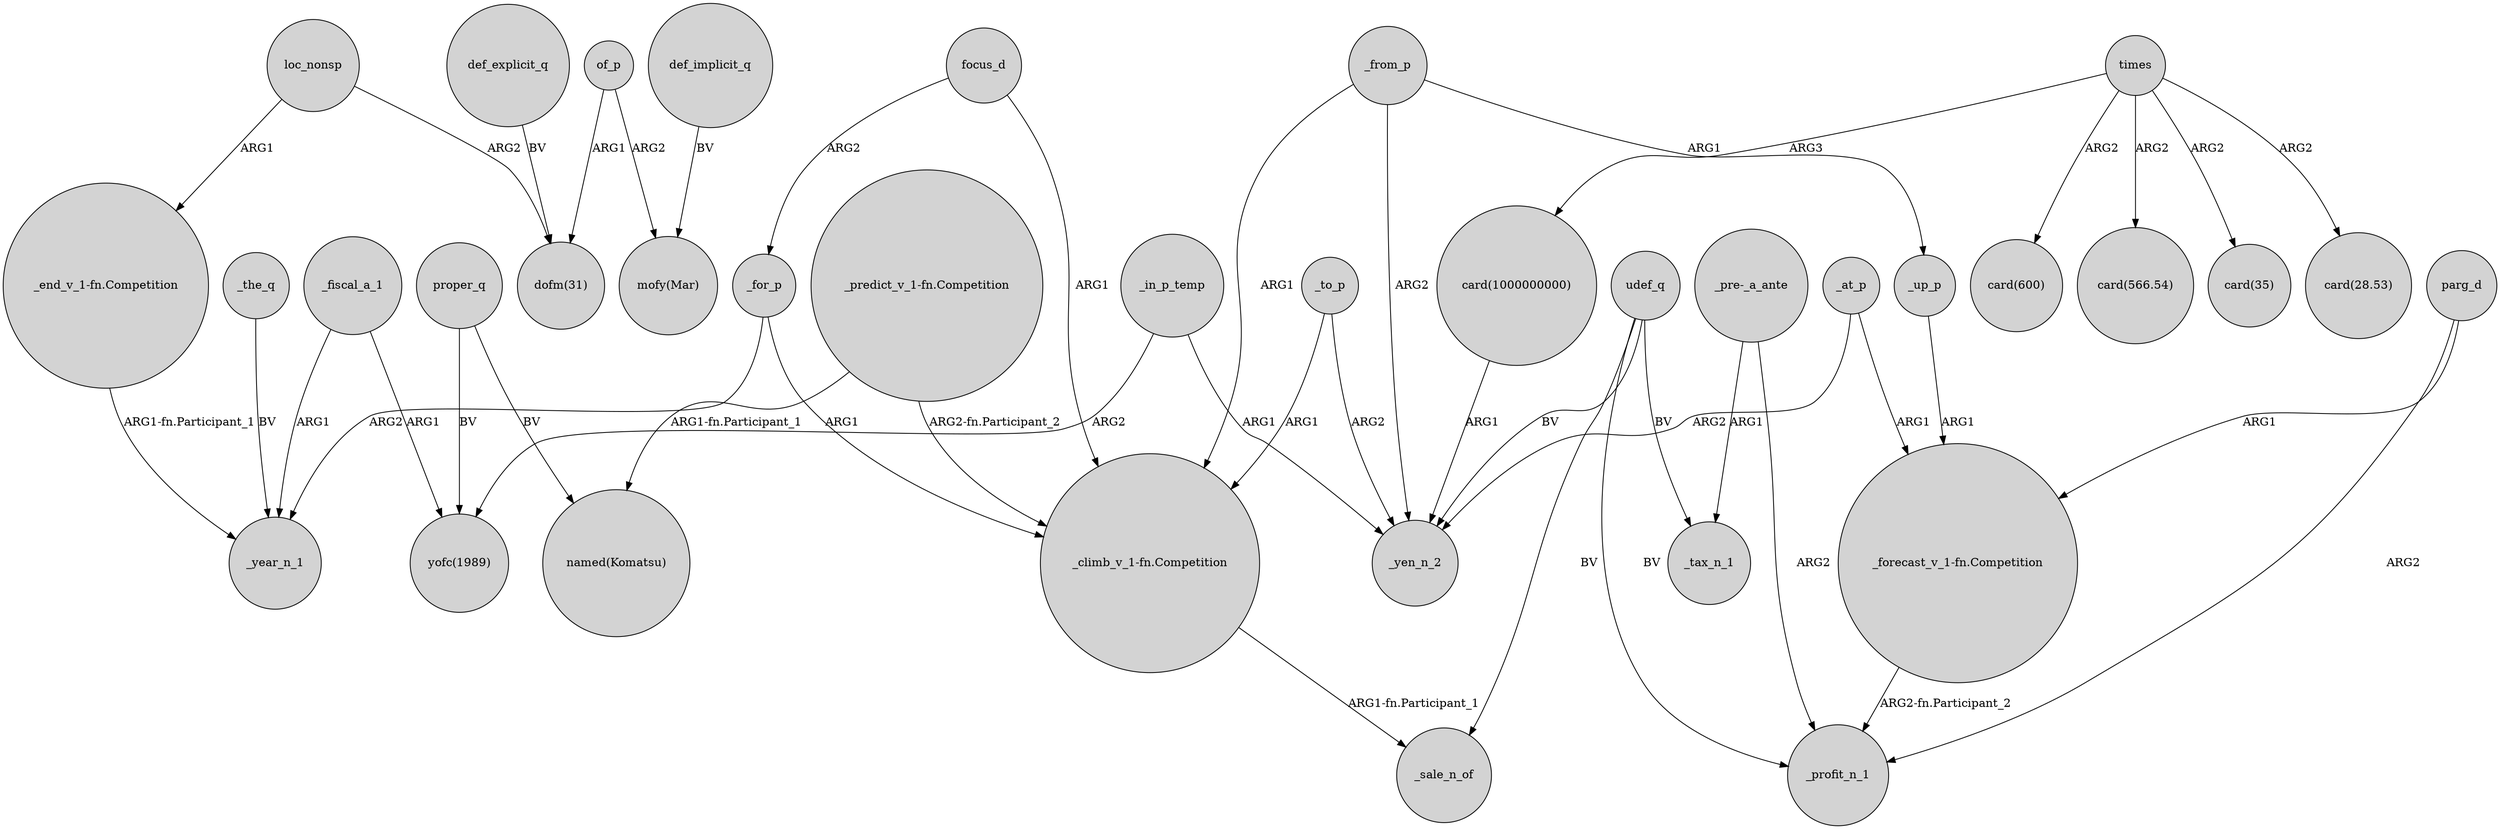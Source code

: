 digraph {
	node [shape=circle style=filled]
	_in_p_temp -> "yofc(1989)" [label=ARG2]
	_to_p -> "_climb_v_1-fn.Competition" [label=ARG1]
	of_p -> "mofy(Mar)" [label=ARG2]
	def_implicit_q -> "mofy(Mar)" [label=BV]
	_fiscal_a_1 -> _year_n_1 [label=ARG1]
	"_pre-_a_ante" -> _profit_n_1 [label=ARG2]
	times -> "card(600)" [label=ARG2]
	udef_q -> _tax_n_1 [label=BV]
	udef_q -> _profit_n_1 [label=BV]
	udef_q -> _sale_n_of [label=BV]
	_to_p -> _yen_n_2 [label=ARG2]
	of_p -> "dofm(31)" [label=ARG1]
	_fiscal_a_1 -> "yofc(1989)" [label=ARG1]
	times -> "card(1000000000)" [label=ARG3]
	"_forecast_v_1-fn.Competition" -> _profit_n_1 [label="ARG2-fn.Participant_2"]
	_from_p -> "_climb_v_1-fn.Competition" [label=ARG1]
	times -> "card(566.54)" [label=ARG2]
	parg_d -> "_forecast_v_1-fn.Competition" [label=ARG1]
	"_end_v_1-fn.Competition" -> _year_n_1 [label="ARG1-fn.Participant_1"]
	_the_q -> _year_n_1 [label=BV]
	proper_q -> "named(Komatsu)" [label=BV]
	_from_p -> _yen_n_2 [label=ARG2]
	"_climb_v_1-fn.Competition" -> _sale_n_of [label="ARG1-fn.Participant_1"]
	_for_p -> "_climb_v_1-fn.Competition" [label=ARG1]
	parg_d -> _profit_n_1 [label=ARG2]
	proper_q -> "yofc(1989)" [label=BV]
	_up_p -> "_forecast_v_1-fn.Competition" [label=ARG1]
	_at_p -> "_forecast_v_1-fn.Competition" [label=ARG1]
	_at_p -> _yen_n_2 [label=ARG2]
	"_predict_v_1-fn.Competition" -> "_climb_v_1-fn.Competition" [label="ARG2-fn.Participant_2"]
	"_pre-_a_ante" -> _tax_n_1 [label=ARG1]
	def_explicit_q -> "dofm(31)" [label=BV]
	_in_p_temp -> _yen_n_2 [label=ARG1]
	loc_nonsp -> "dofm(31)" [label=ARG2]
	loc_nonsp -> "_end_v_1-fn.Competition" [label=ARG1]
	focus_d -> "_climb_v_1-fn.Competition" [label=ARG1]
	"card(1000000000)" -> _yen_n_2 [label=ARG1]
	_for_p -> _year_n_1 [label=ARG2]
	_from_p -> _up_p [label=ARG1]
	focus_d -> _for_p [label=ARG2]
	times -> "card(35)" [label=ARG2]
	times -> "card(28.53)" [label=ARG2]
	"_predict_v_1-fn.Competition" -> "named(Komatsu)" [label="ARG1-fn.Participant_1"]
	udef_q -> _yen_n_2 [label=BV]
}

